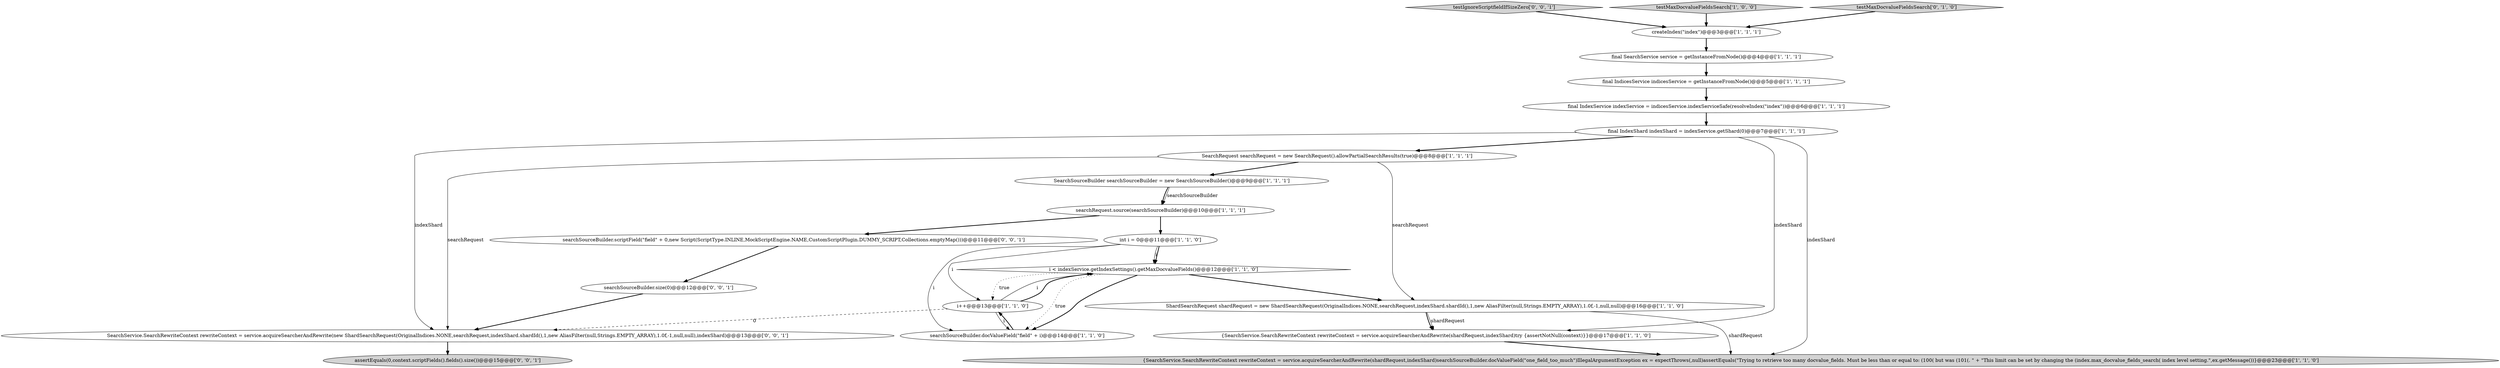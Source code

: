 digraph {
14 [style = filled, label = "int i = 0@@@11@@@['1', '1', '0']", fillcolor = white, shape = ellipse image = "AAA0AAABBB1BBB"];
15 [style = filled, label = "i < indexService.getIndexSettings().getMaxDocvalueFields()@@@12@@@['1', '1', '0']", fillcolor = white, shape = diamond image = "AAA0AAABBB1BBB"];
19 [style = filled, label = "SearchService.SearchRewriteContext rewriteContext = service.acquireSearcherAndRewrite(new ShardSearchRequest(OriginalIndices.NONE,searchRequest,indexShard.shardId(),1,new AliasFilter(null,Strings.EMPTY_ARRAY),1.0f,-1,null,null),indexShard)@@@13@@@['0', '0', '1']", fillcolor = white, shape = ellipse image = "AAA0AAABBB3BBB"];
18 [style = filled, label = "testIgnoreScriptfieldIfSizeZero['0', '0', '1']", fillcolor = lightgray, shape = diamond image = "AAA0AAABBB3BBB"];
11 [style = filled, label = "final IndicesService indicesService = getInstanceFromNode()@@@5@@@['1', '1', '1']", fillcolor = white, shape = ellipse image = "AAA0AAABBB1BBB"];
7 [style = filled, label = "i++@@@13@@@['1', '1', '0']", fillcolor = white, shape = ellipse image = "AAA0AAABBB1BBB"];
20 [style = filled, label = "searchSourceBuilder.scriptField(\"field\" + 0,new Script(ScriptType.INLINE,MockScriptEngine.NAME,CustomScriptPlugin.DUMMY_SCRIPT,Collections.emptyMap()))@@@11@@@['0', '0', '1']", fillcolor = white, shape = ellipse image = "AAA0AAABBB3BBB"];
9 [style = filled, label = "searchRequest.source(searchSourceBuilder)@@@10@@@['1', '1', '1']", fillcolor = white, shape = ellipse image = "AAA0AAABBB1BBB"];
5 [style = filled, label = "SearchRequest searchRequest = new SearchRequest().allowPartialSearchResults(true)@@@8@@@['1', '1', '1']", fillcolor = white, shape = ellipse image = "AAA0AAABBB1BBB"];
2 [style = filled, label = "createIndex(\"index\")@@@3@@@['1', '1', '1']", fillcolor = white, shape = ellipse image = "AAA0AAABBB1BBB"];
21 [style = filled, label = "assertEquals(0,context.scriptFields().fields().size())@@@15@@@['0', '0', '1']", fillcolor = lightgray, shape = ellipse image = "AAA0AAABBB3BBB"];
8 [style = filled, label = "final SearchService service = getInstanceFromNode()@@@4@@@['1', '1', '1']", fillcolor = white, shape = ellipse image = "AAA0AAABBB1BBB"];
10 [style = filled, label = "{SearchService.SearchRewriteContext rewriteContext = service.acquireSearcherAndRewrite(shardRequest,indexShard)searchSourceBuilder.docValueField(\"one_field_too_much\")IllegalArgumentException ex = expectThrows(,null)assertEquals(\"Trying to retrieve too many docvalue_fields. Must be less than or equal to: (100( but was (101(. \" + \"This limit can be set by changing the (index.max_docvalue_fields_search( index level setting.\",ex.getMessage())}@@@23@@@['1', '1', '0']", fillcolor = lightgray, shape = ellipse image = "AAA0AAABBB1BBB"];
1 [style = filled, label = "testMaxDocvalueFieldsSearch['1', '0', '0']", fillcolor = lightgray, shape = diamond image = "AAA0AAABBB1BBB"];
13 [style = filled, label = "searchSourceBuilder.docValueField(\"field\" + i)@@@14@@@['1', '1', '0']", fillcolor = white, shape = ellipse image = "AAA0AAABBB1BBB"];
3 [style = filled, label = "final IndexService indexService = indicesService.indexServiceSafe(resolveIndex(\"index\"))@@@6@@@['1', '1', '1']", fillcolor = white, shape = ellipse image = "AAA0AAABBB1BBB"];
12 [style = filled, label = "SearchSourceBuilder searchSourceBuilder = new SearchSourceBuilder()@@@9@@@['1', '1', '1']", fillcolor = white, shape = ellipse image = "AAA0AAABBB1BBB"];
0 [style = filled, label = "final IndexShard indexShard = indexService.getShard(0)@@@7@@@['1', '1', '1']", fillcolor = white, shape = ellipse image = "AAA0AAABBB1BBB"];
17 [style = filled, label = "searchSourceBuilder.size(0)@@@12@@@['0', '0', '1']", fillcolor = white, shape = ellipse image = "AAA0AAABBB3BBB"];
4 [style = filled, label = "{SearchService.SearchRewriteContext rewriteContext = service.acquireSearcherAndRewrite(shardRequest,indexShard)try {assertNotNull(context)}}@@@17@@@['1', '1', '0']", fillcolor = white, shape = ellipse image = "AAA0AAABBB1BBB"];
6 [style = filled, label = "ShardSearchRequest shardRequest = new ShardSearchRequest(OriginalIndices.NONE,searchRequest,indexShard.shardId(),1,new AliasFilter(null,Strings.EMPTY_ARRAY),1.0f,-1,null,null)@@@16@@@['1', '1', '0']", fillcolor = white, shape = ellipse image = "AAA0AAABBB1BBB"];
16 [style = filled, label = "testMaxDocvalueFieldsSearch['0', '1', '0']", fillcolor = lightgray, shape = diamond image = "AAA0AAABBB2BBB"];
11->3 [style = bold, label=""];
13->7 [style = bold, label=""];
15->13 [style = dotted, label="true"];
6->4 [style = bold, label=""];
18->2 [style = bold, label=""];
9->20 [style = bold, label=""];
17->19 [style = bold, label=""];
7->13 [style = solid, label="i"];
7->19 [style = dashed, label="0"];
14->15 [style = solid, label="i"];
15->6 [style = bold, label=""];
6->4 [style = solid, label="shardRequest"];
14->7 [style = solid, label="i"];
2->8 [style = bold, label=""];
16->2 [style = bold, label=""];
12->9 [style = bold, label=""];
19->21 [style = bold, label=""];
8->11 [style = bold, label=""];
6->10 [style = solid, label="shardRequest"];
7->15 [style = solid, label="i"];
0->10 [style = solid, label="indexShard"];
0->19 [style = solid, label="indexShard"];
3->0 [style = bold, label=""];
15->13 [style = bold, label=""];
0->4 [style = solid, label="indexShard"];
9->14 [style = bold, label=""];
5->19 [style = solid, label="searchRequest"];
4->10 [style = bold, label=""];
20->17 [style = bold, label=""];
14->13 [style = solid, label="i"];
5->12 [style = bold, label=""];
7->15 [style = bold, label=""];
15->7 [style = dotted, label="true"];
0->5 [style = bold, label=""];
14->15 [style = bold, label=""];
12->9 [style = solid, label="searchSourceBuilder"];
1->2 [style = bold, label=""];
5->6 [style = solid, label="searchRequest"];
}
